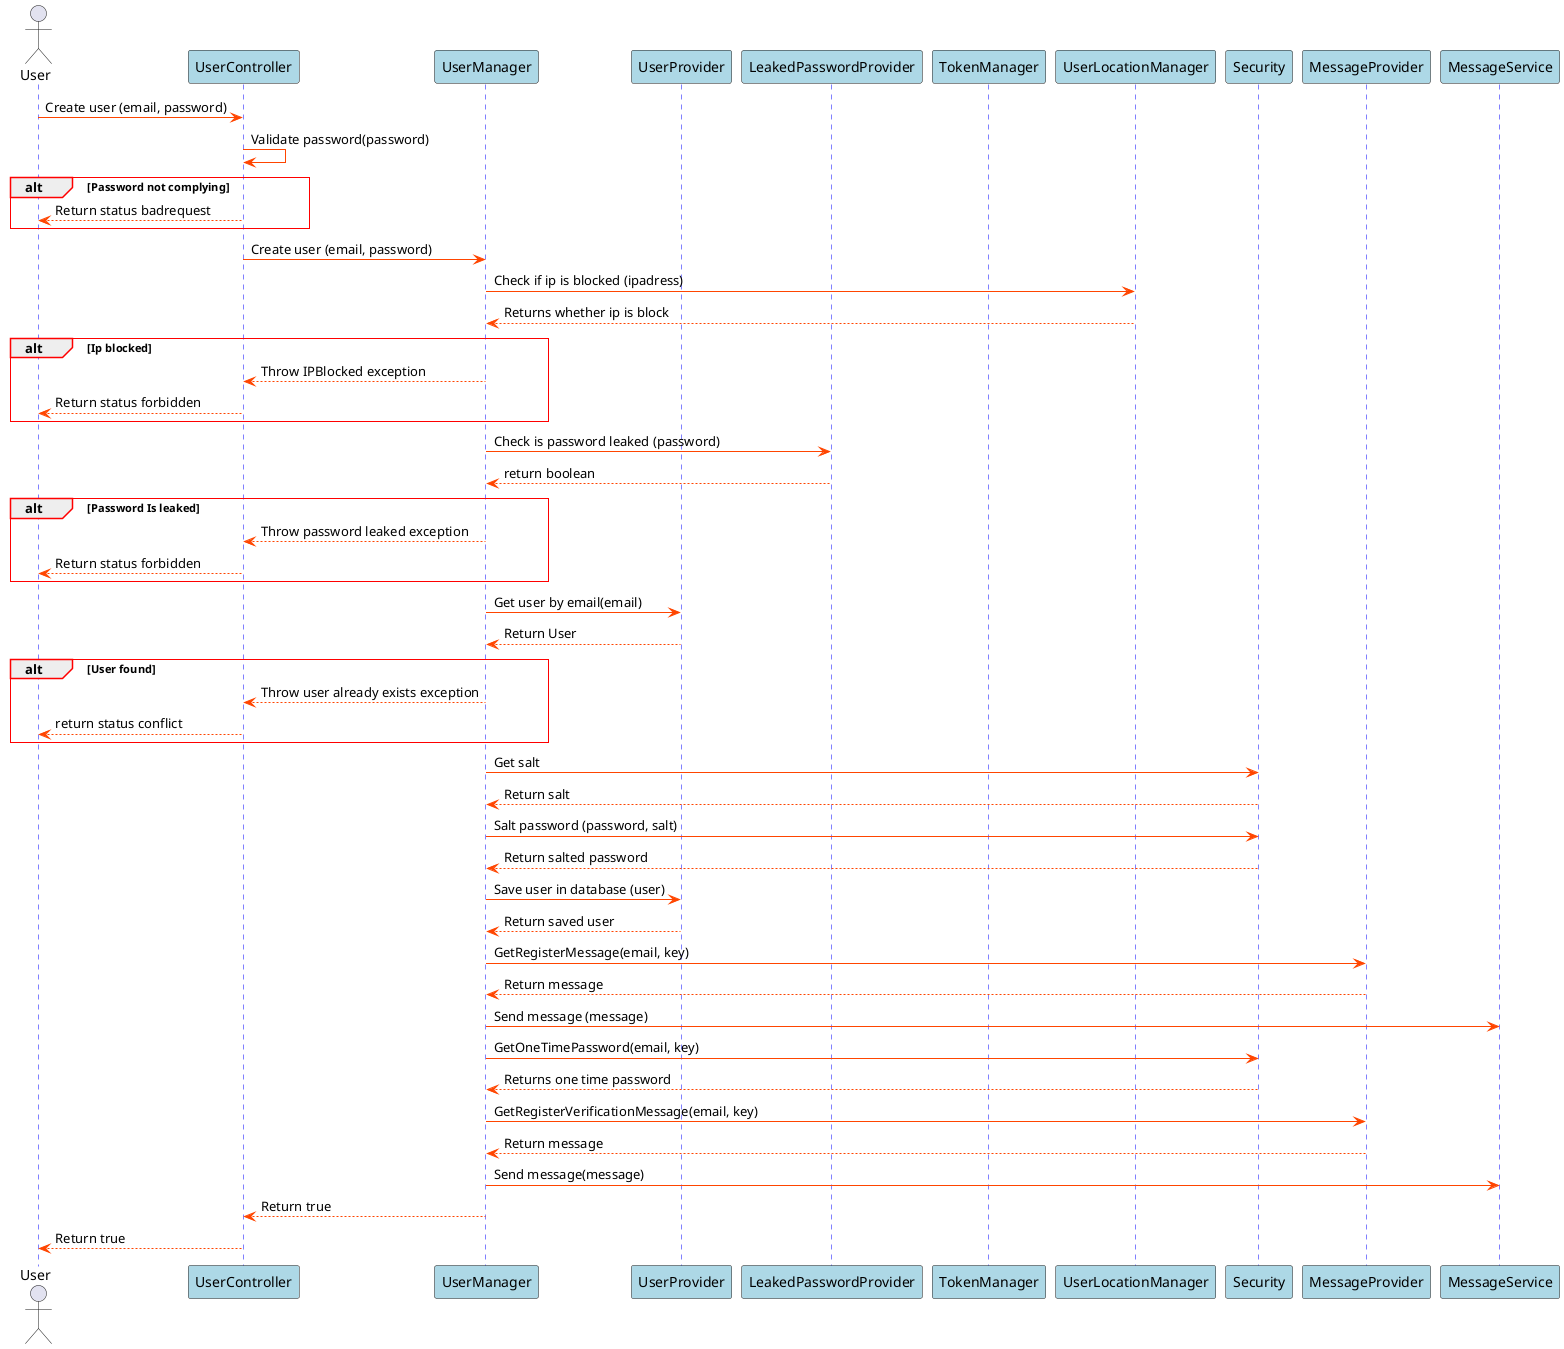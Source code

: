 @startuml Create User SD

skinparam sequence {
    GroupBorderColor red
    GroupBorderThickness 1

    ArrowColor orangered

    LifeLineBorderColor blue

    ParticipantBackgroundColor lightblue
}

actor User
participant UserController
participant UserManager
participant UserProvider
participant LeakedPasswordProvider
participant TokenManager
participant UserLocationManager
participant Security
participant MessageProvider
participant MessageService



User->UserController: Create user (email, password)
UserController->UserController: Validate password(password)

alt Password not complying
UserController-->User: Return status badrequest
end

UserController->UserManager: Create user (email, password)
UserManager->UserLocationManager: Check if ip is blocked (ipadress)
UserLocationManager-->UserManager: Returns whether ip is block

alt Ip blocked
UserManager-->UserController: Throw IPBlocked exception
UserController-->User: Return status forbidden
end


UserManager->LeakedPasswordProvider: Check is password leaked (password)
LeakedPasswordProvider-->UserManager: return boolean

alt Password Is leaked
UserManager-->UserController: Throw password leaked exception
UserController-->User: Return status forbidden
end

UserManager->UserProvider: Get user by email(email)
UserProvider-->UserManager: Return User

alt User found

UserManager-->UserController: Throw user already exists exception
UserController-->User: return status conflict

end


UserManager->Security: Get salt
Security-->UserManager: Return salt

UserManager->Security: Salt password (password, salt)
Security-->UserManager: Return salted password

UserManager->UserProvider: Save user in database (user)
UserProvider-->UserManager: Return saved user

UserManager->MessageProvider: GetRegisterMessage(email, key)
MessageProvider-->UserManager: Return message
UserManager->MessageService: Send message (message)

UserManager->Security: GetOneTimePassword(email, key)
Security-->UserManager: Returns one time password

UserManager->MessageProvider: GetRegisterVerificationMessage(email, key)
MessageProvider-->UserManager: Return message
UserManager->MessageService: Send message(message)

UserManager-->UserController: Return true
UserController-->User: Return true

@enduml